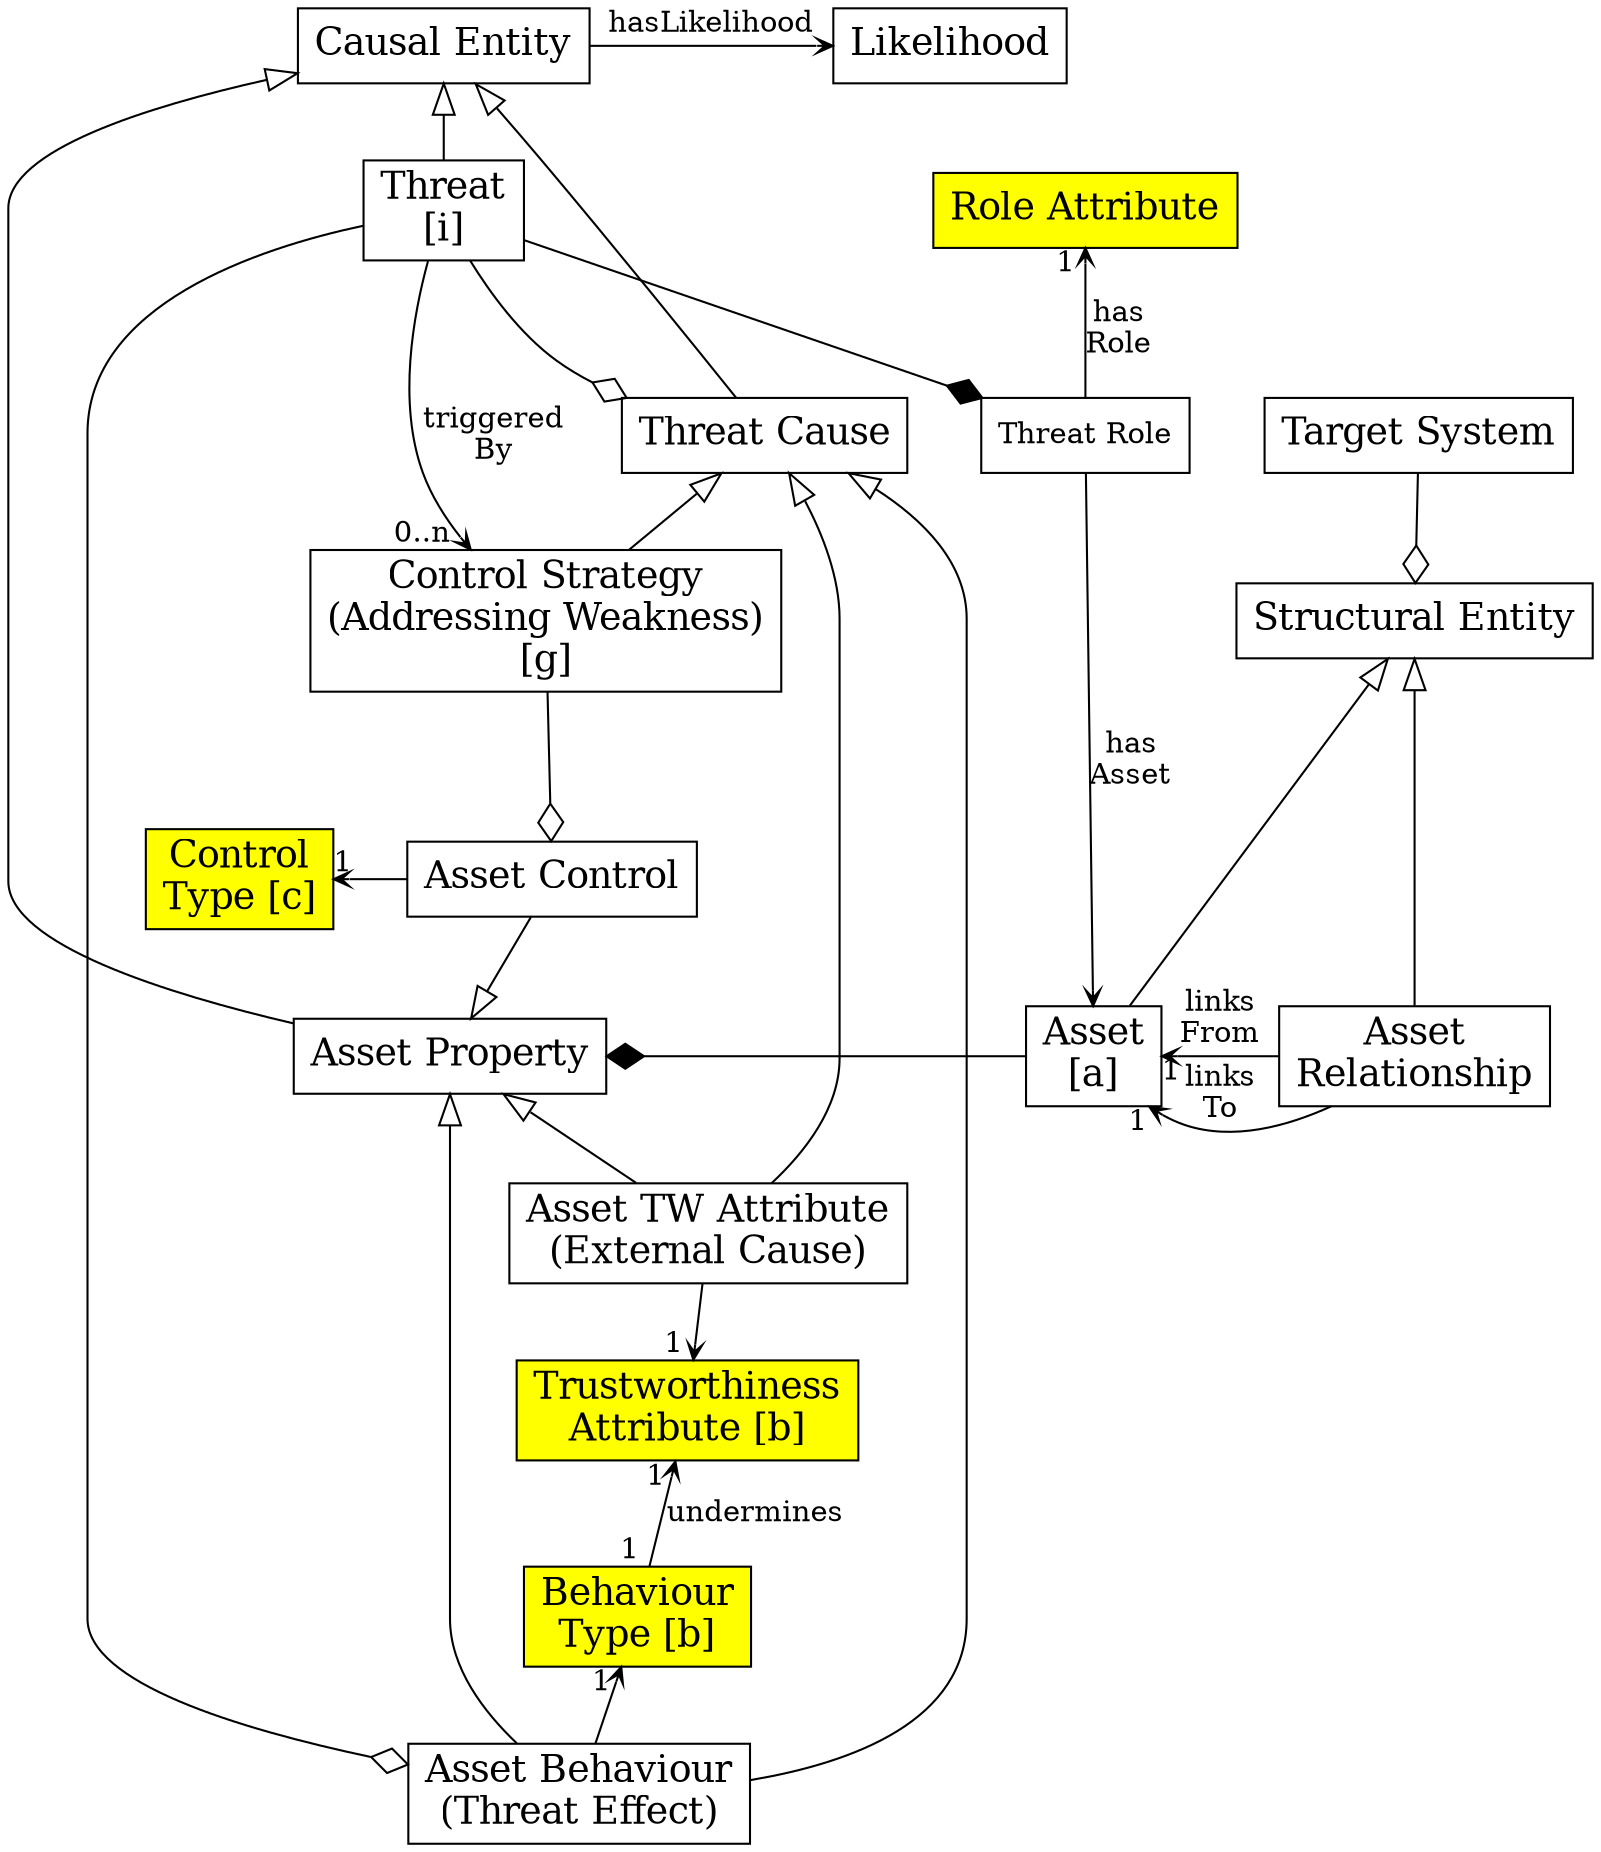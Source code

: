 digraph spyderiskCoreSystem {
	rankdir="TB";
	ordering="out"
	graph [margin=0]
	
#	Causal entities (system model entities associated with endogenous or exogenous likelihood variables).
#
	CausalEntity [shape=box style=filled fillcolor=white fontsize="18" label="Causal Entity"]
	Threat [shape=box style=filled fillcolor=white fontsize="18" label="Threat\n[i]"]
	ThreatCause [shape=box style=filled fillcolor=white fontsize="18" label="Threat Cause"]
	ControlStrategy [shape=box style=filled fillcolor=white fontsize="18" label="Control Strategy\n(Addressing Weakness)\n[g]"]
	AssetProperty [shape=box style=filled fillcolor=white fontsize="18" label="Asset Property"]
	AssetTWA [shape=box style=filled fillcolor=white fontsize="18" label="Asset TW Attribute\n(External Cause)"]
	AssetBehaviour [shape=box style=filled fillcolor=white fontsize="18" label="Asset Behaviour\n(Threat Effect)"]
	AssetControl [shape=box style=filled fillcolor=white fontsize="18" label="Asset Control"]

#	Structural entities (entities that define the system model or submodels within it).
#
	StructuralEntity [shape=box style=filled fillcolor=white fontsize="18" label="Structural Entity"]
	Asset [shape=box style=filled fillcolor=white fontsize="18" label="Asset\n[a]"]
	AssetRelationship [shape=box style=filled fillcolor=white fontsize="18" label="Asset\nRelationship"]
	System [shape=box style=filled fillcolor=white fontsize="18" label="Target System"]

#	Organisational entities (entities that assign roles in threats to assets).
#	Note that Node is a keyword in Dotfile format, so ANode is used instead.
	ANode [shape=box style=filled fillcolor=white  label="Threat Role"]
	Role [shape=box style=filled fillcolor=yellow fontsize="18" label="Role Attribute"]

#	Class hierarchy
#
	StructuralEntity -> Asset [dir=back arrowtail=onormal arrowsize="1.5"]				/* Class hierarchy */
	StructuralEntity -> AssetRelationship [dir=back arrowtail=onormal arrowsize="1.5"]	/* Class hierarchy */

	CausalEntity -> AssetProperty [dir=back arrowtail=onormal arrowsize="1.5"]			/* Class hierarchy */
	CausalEntity -> Threat [dir=back arrowtail=onormal arrowsize="1.5"]					/* Class hierarchy */
	CausalEntity -> ThreatCause [dir=back arrowtail=onormal arrowsize="1.5"]			/* Class hierarchy */

	AssetProperty -> AssetTWA [dir=back arrowtail=onormal arrowsize="1.5"]				/* Class hierarchy */
	AssetProperty -> AssetBehaviour [dir=back arrowtail=onormal arrowsize="1.5"]		/* Class hierarchy */
	AssetControl -> AssetProperty [arrowhead=onormal arrowsize="1.5"]					/* Class hierarchy */

	ThreatCause -> ControlStrategy [dir=back arrowtail=onormal arrowsize="1.5"]			/* Class hierarchy */
	ThreatCause -> AssetTWA [dir=back arrowtail=onormal arrowsize="1.5"]				/* Class hierarchy */
	ThreatCause -> AssetBehaviour [dir=back arrowtail=onormal arrowsize="1.5"]			/* Class hierarchy */

#	Likelihood represented as a concept, just so we can say that causal entities have a likelihood (without saying
#	how that is represented or interpreted or calculated)
#
	Likelihood [shape=box style=filled fillcolor=white fontsize="18" label="Likelihood"]
	CausalEntity -> Likelihood [arrowhead=vee, arrowsize="0.75" label="hasLikelihood"]
	
#	Base types for the range of RDF properties whose possible values will be subtypes specified the domain or system model.
#
	BehaviourType [shape=box style=filled fillcolor=yellow fontsize="18" label="Behaviour\nType [b]"]
	TrustworthinessAttribute [shape=box style=filled fillcolor=yellow fontsize="18" label="Trustworthiness\nAttribute [b]"]
	ControlType [shape=box style=filled fillcolor=yellow fontsize="18" label="Control\nType [c]"]

	BehaviourType -> AssetBehaviour [dir=back arrowtail=vee arrowsize="0.75" fontsize="14" taillabel="1 "]		/* RDF property */
	AssetTWA -> TrustworthinessAttribute [arrowhead=vee arrowsize="0.75" headlabel="1 "]						/* RDF property */
	ControlType -> AssetControl [dir=back arrowtail=vee arrowsize="0.75" fontsize="14" taillabel="1 "]			/* RDF property */

#	Relationships, some defined backwards to get a better layout, and in an order that gives a decent layout.
#
	AssetProperty -> Asset [dir=back arrowtail=diamond arrowsize="1.5"]								/* Composition (same lifecycle) */

	Asset -> AssetRelationship [dir=back arrowtail=vee arrowsize="0.75" fontsize="14" label="links\nFrom" taillabel="1"]	/* RDF property */
	Asset -> AssetRelationship [dir=back arrowtail=vee arrowsize="0.75" fontsize="14" label="links\nTo" taillabel="1"]		/* RDF property */

	System -> StructuralEntity [arrowhead=odiamond arrowsize="1.5"]									/* Aggregation (independent lifecycles) */

	ControlStrategy -> AssetControl [arrowhead=odiamond arrowsize="1.5"]							/* Aggregation (independent lifecycles) */
	
	Threat -> AssetBehaviour [arrowhead=odiamond arrowsize="1.5"]									/* Aggregation (independent lifecycles) */
	Threat -> ControlStrategy [arrowhead=vee arrowsize="0.75" fontsize="14" label="triggered    \nBy    " headlabel="0..n  "]	/* RDF property */
	Threat -> ThreatCause [arrowhead=odiamond arrowsize="1.5"]										/* Aggregation (independent lifecycles) */

	Threat -> ANode [arrowhead=diamond arrowsize="1.5"]														/* Composition (same lifecycle) */
	Role -> ANode [dir=back arrowtail=vee arrowsize="0.75" fontsize="14" label="has\nRole", taillabel="1 "]		/* RDF property */
	ANode -> Asset [arrowhead=vee arrowsize="0.75" fontsize="14" label="has\nAsset"]							/* RDF property */
	
	TrustworthinessAttribute -> BehaviourType [dir=back arrowtail=vee arrowsize="0.75" fontsize="14" label="undermines" headlabel="1 " taillabel="1 "]

#	Invisible stuff added to improve the layout
#
	ThreatCause -> ANode [style=invis]
	ANode -> System [style=invis]
	ControlStrategy -> AssetTWA [style=invis]
	{rank=same; ThreatCause; ANode; System; }
	
	#ThreatShadow [shape=box style=invis label=""]
	#CSGShadow [shape=box style=invis label=""]
	#ThreatShadow -> Threat [style=invis]
	#ControlStrategy -> CSGShadow [style=invis]
	#{rank=same; ThreatShadow; Threat; ThreatCause; StructuralEntity;}
	{rank=same; ControlStrategy; StructuralEntity;}
	{rank=same; Asset; AssetProperty; AssetRelationship}
	{rank=same; Likelihood; CausalEntity;}
	{rank=same; AssetControl; ControlType; }
	
}
